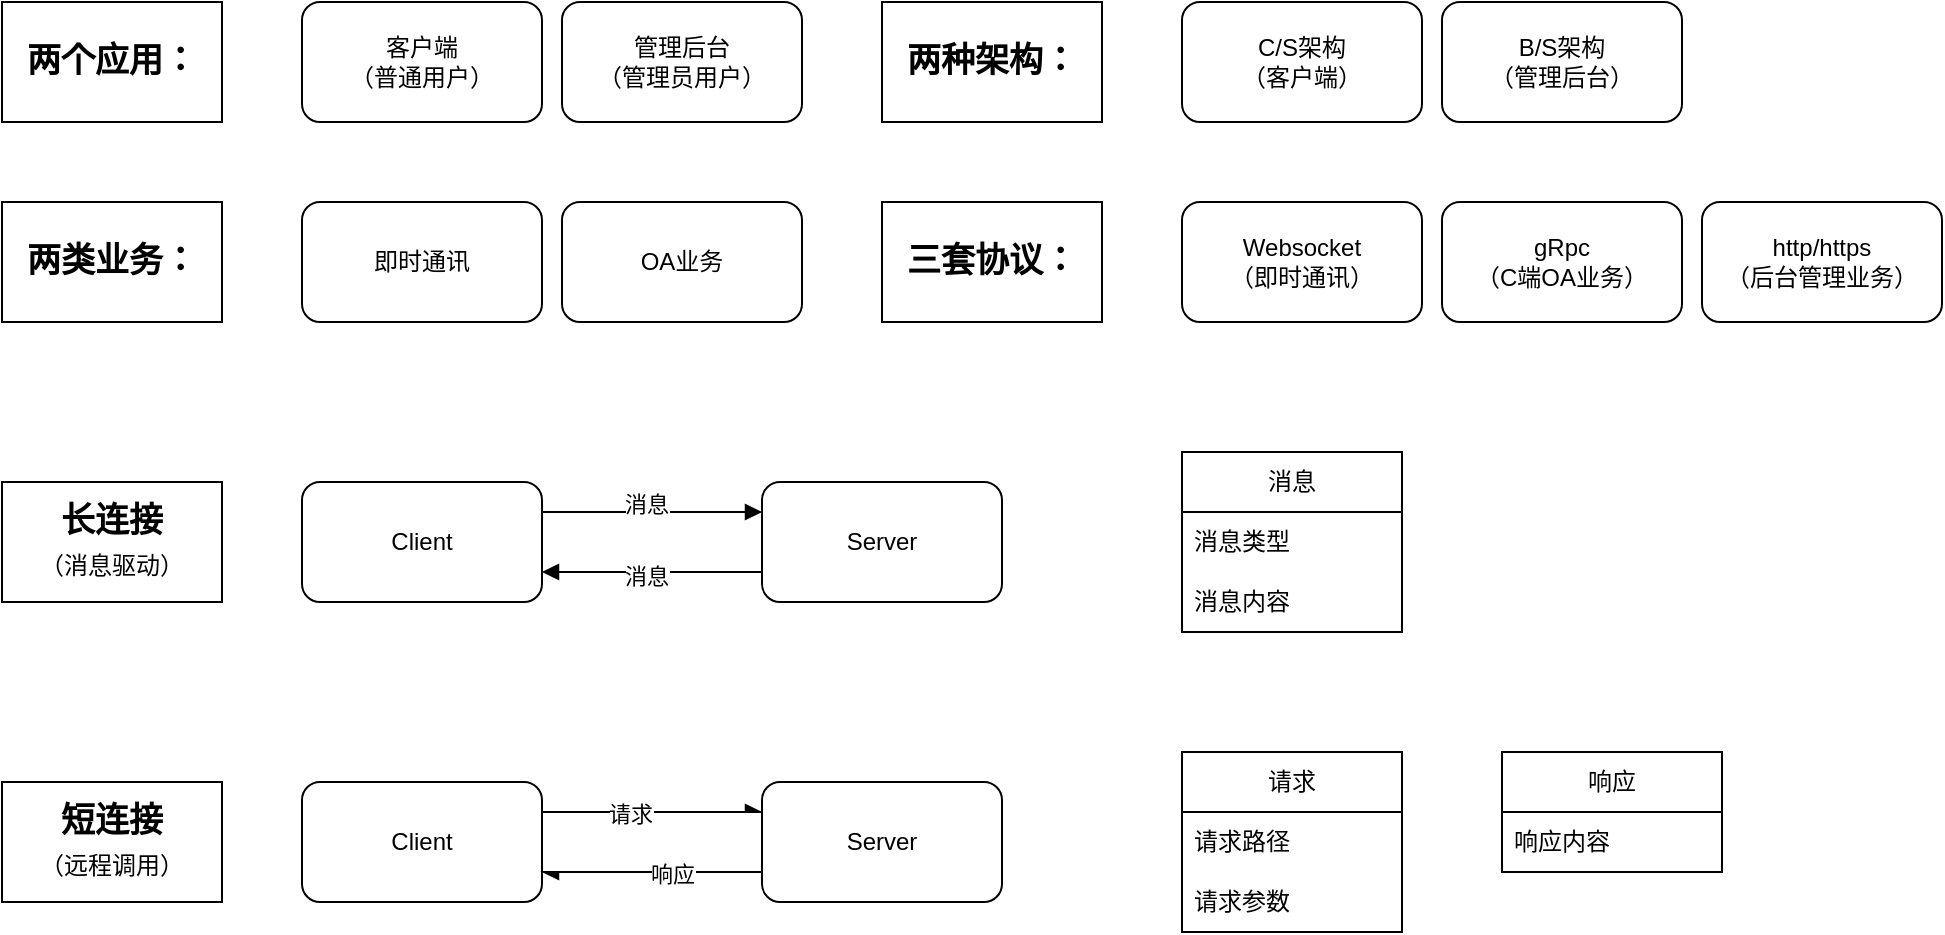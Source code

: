 <mxfile version="21.3.2" type="github" pages="4">
  <diagram name="基础" id="sG3oPgEz_aeOG0XMmGw-">
    <mxGraphModel dx="1379" dy="756" grid="1" gridSize="10" guides="1" tooltips="1" connect="1" arrows="1" fold="1" page="1" pageScale="1" pageWidth="827" pageHeight="1169" math="0" shadow="0">
      <root>
        <mxCell id="0" />
        <mxCell id="1" parent="0" />
        <mxCell id="rIzHxiZNS2y8i6uPBZCZ-1" value="客户端&lt;br&gt;（普通用户）" style="rounded=1;whiteSpace=wrap;html=1;" parent="1" vertex="1">
          <mxGeometry x="150" y="40" width="120" height="60" as="geometry" />
        </mxCell>
        <mxCell id="rIzHxiZNS2y8i6uPBZCZ-2" value="管理后台&lt;br&gt;（管理员用户）" style="rounded=1;whiteSpace=wrap;html=1;" parent="1" vertex="1">
          <mxGeometry x="280" y="40" width="120" height="60" as="geometry" />
        </mxCell>
        <mxCell id="rIzHxiZNS2y8i6uPBZCZ-3" value="两个应用：" style="text;strokeColor=default;align=center;fillColor=none;html=1;verticalAlign=middle;whiteSpace=wrap;rounded=0;fontSize=17;fontStyle=1;labelBorderColor=none;" parent="1" vertex="1">
          <mxGeometry y="40" width="110" height="60" as="geometry" />
        </mxCell>
        <mxCell id="rIzHxiZNS2y8i6uPBZCZ-4" value="两类业务：" style="text;strokeColor=default;align=center;fillColor=none;html=1;verticalAlign=middle;whiteSpace=wrap;rounded=0;fontSize=17;fontStyle=1;labelBorderColor=none;" parent="1" vertex="1">
          <mxGeometry y="140" width="110" height="60" as="geometry" />
        </mxCell>
        <mxCell id="rIzHxiZNS2y8i6uPBZCZ-5" value="即时通讯" style="rounded=1;whiteSpace=wrap;html=1;" parent="1" vertex="1">
          <mxGeometry x="150" y="140" width="120" height="60" as="geometry" />
        </mxCell>
        <mxCell id="rIzHxiZNS2y8i6uPBZCZ-6" value="OA业务" style="rounded=1;whiteSpace=wrap;html=1;" parent="1" vertex="1">
          <mxGeometry x="280" y="140" width="120" height="60" as="geometry" />
        </mxCell>
        <mxCell id="rIzHxiZNS2y8i6uPBZCZ-7" value="两种架构：" style="text;strokeColor=default;align=center;fillColor=none;html=1;verticalAlign=middle;whiteSpace=wrap;rounded=0;fontSize=17;fontStyle=1;labelBorderColor=none;" parent="1" vertex="1">
          <mxGeometry x="440" y="40" width="110" height="60" as="geometry" />
        </mxCell>
        <mxCell id="rIzHxiZNS2y8i6uPBZCZ-8" value="C/S架构&lt;br&gt;（客户端）" style="rounded=1;whiteSpace=wrap;html=1;" parent="1" vertex="1">
          <mxGeometry x="590" y="40" width="120" height="60" as="geometry" />
        </mxCell>
        <mxCell id="rIzHxiZNS2y8i6uPBZCZ-9" value="B/S架构&lt;br&gt;（管理后台）" style="rounded=1;whiteSpace=wrap;html=1;" parent="1" vertex="1">
          <mxGeometry x="720" y="40" width="120" height="60" as="geometry" />
        </mxCell>
        <mxCell id="rIzHxiZNS2y8i6uPBZCZ-10" value="三套协议：" style="text;strokeColor=default;align=center;fillColor=none;html=1;verticalAlign=middle;whiteSpace=wrap;rounded=0;fontSize=17;fontStyle=1;labelBorderColor=none;" parent="1" vertex="1">
          <mxGeometry x="440" y="140" width="110" height="60" as="geometry" />
        </mxCell>
        <mxCell id="rIzHxiZNS2y8i6uPBZCZ-11" value="Websocket&lt;br&gt;（即时通讯）" style="rounded=1;whiteSpace=wrap;html=1;" parent="1" vertex="1">
          <mxGeometry x="590" y="140" width="120" height="60" as="geometry" />
        </mxCell>
        <mxCell id="rIzHxiZNS2y8i6uPBZCZ-12" value="gRpc&lt;br&gt;（C端OA业务）" style="rounded=1;whiteSpace=wrap;html=1;" parent="1" vertex="1">
          <mxGeometry x="720" y="140" width="120" height="60" as="geometry" />
        </mxCell>
        <mxCell id="rIzHxiZNS2y8i6uPBZCZ-13" value="http/https&lt;br&gt;（后台管理业务）" style="rounded=1;whiteSpace=wrap;html=1;" parent="1" vertex="1">
          <mxGeometry x="850" y="140" width="120" height="60" as="geometry" />
        </mxCell>
        <mxCell id="rIzHxiZNS2y8i6uPBZCZ-14" value="长连接&lt;br&gt;&lt;font style=&quot;font-size: 12px; font-weight: normal;&quot;&gt;（消息驱动）&lt;/font&gt;" style="text;strokeColor=default;align=center;fillColor=none;html=1;verticalAlign=middle;whiteSpace=wrap;rounded=0;fontSize=17;fontStyle=1;labelBorderColor=none;" parent="1" vertex="1">
          <mxGeometry y="280" width="110" height="60" as="geometry" />
        </mxCell>
        <mxCell id="rIzHxiZNS2y8i6uPBZCZ-15" value="Client" style="rounded=1;whiteSpace=wrap;html=1;" parent="1" vertex="1">
          <mxGeometry x="150" y="280" width="120" height="60" as="geometry" />
        </mxCell>
        <mxCell id="rIzHxiZNS2y8i6uPBZCZ-16" value="Server" style="rounded=1;whiteSpace=wrap;html=1;" parent="1" vertex="1">
          <mxGeometry x="380" y="280" width="120" height="60" as="geometry" />
        </mxCell>
        <mxCell id="rIzHxiZNS2y8i6uPBZCZ-17" value="" style="endArrow=block;html=1;rounded=0;exitX=1;exitY=0.25;exitDx=0;exitDy=0;entryX=0;entryY=0.25;entryDx=0;entryDy=0;endFill=1;" parent="1" source="rIzHxiZNS2y8i6uPBZCZ-15" target="rIzHxiZNS2y8i6uPBZCZ-16" edge="1">
          <mxGeometry width="50" height="50" relative="1" as="geometry">
            <mxPoint x="270" y="300" as="sourcePoint" />
            <mxPoint x="320" y="250" as="targetPoint" />
          </mxGeometry>
        </mxCell>
        <mxCell id="rIzHxiZNS2y8i6uPBZCZ-18" value="消息" style="edgeLabel;html=1;align=center;verticalAlign=middle;resizable=0;points=[];" parent="rIzHxiZNS2y8i6uPBZCZ-17" vertex="1" connectable="0">
          <mxGeometry x="-0.067" y="4" relative="1" as="geometry">
            <mxPoint as="offset" />
          </mxGeometry>
        </mxCell>
        <mxCell id="rIzHxiZNS2y8i6uPBZCZ-19" value="" style="endArrow=block;html=1;rounded=0;exitX=0;exitY=0.75;exitDx=0;exitDy=0;entryX=1;entryY=0.75;entryDx=0;entryDy=0;endFill=1;" parent="1" source="rIzHxiZNS2y8i6uPBZCZ-16" target="rIzHxiZNS2y8i6uPBZCZ-15" edge="1">
          <mxGeometry width="50" height="50" relative="1" as="geometry">
            <mxPoint x="420" y="410" as="sourcePoint" />
            <mxPoint x="470" y="360" as="targetPoint" />
          </mxGeometry>
        </mxCell>
        <mxCell id="rIzHxiZNS2y8i6uPBZCZ-20" value="消息" style="edgeLabel;html=1;align=center;verticalAlign=middle;resizable=0;points=[];" parent="rIzHxiZNS2y8i6uPBZCZ-19" vertex="1" connectable="0">
          <mxGeometry x="0.067" y="2" relative="1" as="geometry">
            <mxPoint as="offset" />
          </mxGeometry>
        </mxCell>
        <mxCell id="rIzHxiZNS2y8i6uPBZCZ-21" value="短连接&lt;br&gt;&lt;font style=&quot;font-size: 12px; font-weight: normal;&quot;&gt;（远程调用）&lt;/font&gt;" style="text;strokeColor=default;align=center;fillColor=none;html=1;verticalAlign=middle;whiteSpace=wrap;rounded=0;fontSize=17;fontStyle=1;labelBorderColor=none;" parent="1" vertex="1">
          <mxGeometry y="430" width="110" height="60" as="geometry" />
        </mxCell>
        <mxCell id="rIzHxiZNS2y8i6uPBZCZ-38" style="edgeStyle=orthogonalEdgeStyle;rounded=0;orthogonalLoop=1;jettySize=auto;html=1;exitX=1;exitY=0.25;exitDx=0;exitDy=0;entryX=0;entryY=0.25;entryDx=0;entryDy=0;endArrow=async;endFill=1;" parent="1" source="rIzHxiZNS2y8i6uPBZCZ-23" target="rIzHxiZNS2y8i6uPBZCZ-24" edge="1">
          <mxGeometry relative="1" as="geometry" />
        </mxCell>
        <mxCell id="rIzHxiZNS2y8i6uPBZCZ-39" value="请求" style="edgeLabel;html=1;align=center;verticalAlign=middle;resizable=0;points=[];" parent="rIzHxiZNS2y8i6uPBZCZ-38" vertex="1" connectable="0">
          <mxGeometry x="-0.2" y="-1" relative="1" as="geometry">
            <mxPoint as="offset" />
          </mxGeometry>
        </mxCell>
        <mxCell id="rIzHxiZNS2y8i6uPBZCZ-23" value="Client" style="rounded=1;whiteSpace=wrap;html=1;" parent="1" vertex="1">
          <mxGeometry x="150" y="430" width="120" height="60" as="geometry" />
        </mxCell>
        <mxCell id="rIzHxiZNS2y8i6uPBZCZ-24" value="Server" style="rounded=1;whiteSpace=wrap;html=1;" parent="1" vertex="1">
          <mxGeometry x="380" y="430" width="120" height="60" as="geometry" />
        </mxCell>
        <mxCell id="rIzHxiZNS2y8i6uPBZCZ-34" value="" style="endArrow=async;html=1;rounded=0;exitX=0;exitY=0.75;exitDx=0;exitDy=0;endFill=1;entryX=1;entryY=0.75;entryDx=0;entryDy=0;" parent="1" source="rIzHxiZNS2y8i6uPBZCZ-24" target="rIzHxiZNS2y8i6uPBZCZ-23" edge="1">
          <mxGeometry width="50" height="50" relative="1" as="geometry">
            <mxPoint x="382.04" y="467" as="sourcePoint" />
            <mxPoint x="270" y="467" as="targetPoint" />
          </mxGeometry>
        </mxCell>
        <mxCell id="rIzHxiZNS2y8i6uPBZCZ-40" value="响应" style="edgeLabel;html=1;align=center;verticalAlign=middle;resizable=0;points=[];" parent="rIzHxiZNS2y8i6uPBZCZ-34" vertex="1" connectable="0">
          <mxGeometry x="-0.182" y="1" relative="1" as="geometry">
            <mxPoint as="offset" />
          </mxGeometry>
        </mxCell>
        <mxCell id="rIzHxiZNS2y8i6uPBZCZ-45" value="消息" style="swimlane;fontStyle=0;childLayout=stackLayout;horizontal=1;startSize=30;horizontalStack=0;resizeParent=1;resizeParentMax=0;resizeLast=0;collapsible=1;marginBottom=0;whiteSpace=wrap;html=1;" parent="1" vertex="1">
          <mxGeometry x="590" y="265" width="110" height="90" as="geometry" />
        </mxCell>
        <mxCell id="rIzHxiZNS2y8i6uPBZCZ-47" value="消息类型" style="text;strokeColor=none;fillColor=none;align=left;verticalAlign=middle;spacingLeft=4;spacingRight=4;overflow=hidden;points=[[0,0.5],[1,0.5]];portConstraint=eastwest;rotatable=0;whiteSpace=wrap;html=1;" parent="rIzHxiZNS2y8i6uPBZCZ-45" vertex="1">
          <mxGeometry y="30" width="110" height="30" as="geometry" />
        </mxCell>
        <mxCell id="rIzHxiZNS2y8i6uPBZCZ-48" value="消息内容" style="text;strokeColor=none;fillColor=none;align=left;verticalAlign=middle;spacingLeft=4;spacingRight=4;overflow=hidden;points=[[0,0.5],[1,0.5]];portConstraint=eastwest;rotatable=0;whiteSpace=wrap;html=1;" parent="rIzHxiZNS2y8i6uPBZCZ-45" vertex="1">
          <mxGeometry y="60" width="110" height="30" as="geometry" />
        </mxCell>
        <mxCell id="rIzHxiZNS2y8i6uPBZCZ-53" value="请求" style="swimlane;fontStyle=0;childLayout=stackLayout;horizontal=1;startSize=30;horizontalStack=0;resizeParent=1;resizeParentMax=0;resizeLast=0;collapsible=1;marginBottom=0;whiteSpace=wrap;html=1;" parent="1" vertex="1">
          <mxGeometry x="590" y="415" width="110" height="90" as="geometry" />
        </mxCell>
        <mxCell id="rIzHxiZNS2y8i6uPBZCZ-54" value="请求路径" style="text;strokeColor=none;fillColor=none;align=left;verticalAlign=middle;spacingLeft=4;spacingRight=4;overflow=hidden;points=[[0,0.5],[1,0.5]];portConstraint=eastwest;rotatable=0;whiteSpace=wrap;html=1;" parent="rIzHxiZNS2y8i6uPBZCZ-53" vertex="1">
          <mxGeometry y="30" width="110" height="30" as="geometry" />
        </mxCell>
        <mxCell id="rIzHxiZNS2y8i6uPBZCZ-55" value="请求参数" style="text;strokeColor=none;fillColor=none;align=left;verticalAlign=middle;spacingLeft=4;spacingRight=4;overflow=hidden;points=[[0,0.5],[1,0.5]];portConstraint=eastwest;rotatable=0;whiteSpace=wrap;html=1;" parent="rIzHxiZNS2y8i6uPBZCZ-53" vertex="1">
          <mxGeometry y="60" width="110" height="30" as="geometry" />
        </mxCell>
        <mxCell id="rIzHxiZNS2y8i6uPBZCZ-57" value="响应" style="swimlane;fontStyle=0;childLayout=stackLayout;horizontal=1;startSize=30;horizontalStack=0;resizeParent=1;resizeParentMax=0;resizeLast=0;collapsible=1;marginBottom=0;whiteSpace=wrap;html=1;" parent="1" vertex="1">
          <mxGeometry x="750" y="415" width="110" height="60" as="geometry" />
        </mxCell>
        <mxCell id="rIzHxiZNS2y8i6uPBZCZ-58" value="响应内容" style="text;strokeColor=none;fillColor=none;align=left;verticalAlign=middle;spacingLeft=4;spacingRight=4;overflow=hidden;points=[[0,0.5],[1,0.5]];portConstraint=eastwest;rotatable=0;whiteSpace=wrap;html=1;" parent="rIzHxiZNS2y8i6uPBZCZ-57" vertex="1">
          <mxGeometry y="30" width="110" height="30" as="geometry" />
        </mxCell>
      </root>
    </mxGraphModel>
  </diagram>
  <diagram id="tN4jnSYM_h4HnrClo1Nv" name="在长连接实现短链接效果">
    <mxGraphModel dx="1379" dy="756" grid="1" gridSize="10" guides="1" tooltips="1" connect="1" arrows="1" fold="1" page="1" pageScale="1" pageWidth="827" pageHeight="1169" math="0" shadow="0">
      <root>
        <mxCell id="0" />
        <mxCell id="1" parent="0" />
        <mxCell id="YNOUVwH54cx1xNfk3MO3-1" value="长连接的优缺点：&lt;br&gt;优点：&lt;br&gt;&amp;nbsp; &amp;nbsp; 1、减少TCP握手，响应速度更快；&lt;br&gt;&amp;nbsp; &amp;nbsp; 2、减少认证次数，系统开销更小；&lt;br&gt;&amp;nbsp; &amp;nbsp; 3、服务端可以主动发送数据；&lt;br&gt;&lt;br&gt;弱势：&lt;br&gt;&amp;nbsp; &amp;nbsp; 1、在一个连接处理多个事务，只能串行化处理，效率低。" style="text;strokeColor=default;align=left;fillColor=none;html=1;verticalAlign=top;whiteSpace=wrap;rounded=0;horizontal=1;" parent="1" vertex="1">
          <mxGeometry x="50" y="50" width="400" height="150" as="geometry" />
        </mxCell>
        <mxCell id="YNOUVwH54cx1xNfk3MO3-2" value="" style="endArrow=none;html=1;rounded=0;" parent="1" edge="1">
          <mxGeometry width="50" height="50" relative="1" as="geometry">
            <mxPoint x="120" y="400" as="sourcePoint" />
            <mxPoint x="120" y="280" as="targetPoint" />
          </mxGeometry>
        </mxCell>
        <mxCell id="YNOUVwH54cx1xNfk3MO3-23" value="" style="childLayout=tableLayout;recursiveResize=0;shadow=0;fillColor=none;strokeColor=#C0C0C0;" parent="1" vertex="1">
          <mxGeometry x="50" y="270" width="60" height="140" as="geometry" />
        </mxCell>
        <mxCell id="YNOUVwH54cx1xNfk3MO3-24" value="" style="shape=tableRow;horizontal=0;startSize=0;swimlaneHead=0;swimlaneBody=0;top=0;left=0;bottom=0;right=0;dropTarget=0;collapsible=0;recursiveResize=0;expand=0;fontStyle=0;fillColor=none;" parent="YNOUVwH54cx1xNfk3MO3-23" vertex="1">
          <mxGeometry width="60" height="47" as="geometry" />
        </mxCell>
        <mxCell id="YNOUVwH54cx1xNfk3MO3-25" value="事务1" style="connectable=0;recursiveResize=0;strokeColor=none;fillColor=none;align=center;whiteSpace=wrap;html=1;" parent="YNOUVwH54cx1xNfk3MO3-24" vertex="1">
          <mxGeometry width="60" height="47" as="geometry">
            <mxRectangle width="60" height="47" as="alternateBounds" />
          </mxGeometry>
        </mxCell>
        <mxCell id="YNOUVwH54cx1xNfk3MO3-28" style="shape=tableRow;horizontal=0;startSize=0;swimlaneHead=0;swimlaneBody=0;top=0;left=0;bottom=0;right=0;dropTarget=0;collapsible=0;recursiveResize=0;expand=0;fontStyle=0;fillColor=none;" parent="YNOUVwH54cx1xNfk3MO3-23" vertex="1">
          <mxGeometry y="47" width="60" height="46" as="geometry" />
        </mxCell>
        <mxCell id="YNOUVwH54cx1xNfk3MO3-29" value="事务2" style="connectable=0;recursiveResize=0;strokeColor=none;fillColor=none;align=center;whiteSpace=wrap;html=1;" parent="YNOUVwH54cx1xNfk3MO3-28" vertex="1">
          <mxGeometry width="60" height="46" as="geometry">
            <mxRectangle width="60" height="46" as="alternateBounds" />
          </mxGeometry>
        </mxCell>
        <mxCell id="YNOUVwH54cx1xNfk3MO3-32" style="shape=tableRow;horizontal=0;startSize=0;swimlaneHead=0;swimlaneBody=0;top=0;left=0;bottom=0;right=0;dropTarget=0;collapsible=0;recursiveResize=0;expand=0;fontStyle=0;fillColor=none;" parent="YNOUVwH54cx1xNfk3MO3-23" vertex="1">
          <mxGeometry y="93" width="60" height="47" as="geometry" />
        </mxCell>
        <mxCell id="YNOUVwH54cx1xNfk3MO3-33" value="事务3" style="connectable=0;recursiveResize=0;strokeColor=none;fillColor=none;align=center;whiteSpace=wrap;html=1;" parent="YNOUVwH54cx1xNfk3MO3-32" vertex="1">
          <mxGeometry width="60" height="47" as="geometry">
            <mxRectangle width="60" height="47" as="alternateBounds" />
          </mxGeometry>
        </mxCell>
        <mxCell id="YNOUVwH54cx1xNfk3MO3-37" value="" style="endArrow=none;html=1;rounded=0;" parent="1" edge="1">
          <mxGeometry width="50" height="50" relative="1" as="geometry">
            <mxPoint x="400" y="400" as="sourcePoint" />
            <mxPoint x="400" y="280" as="targetPoint" />
          </mxGeometry>
        </mxCell>
        <mxCell id="YNOUVwH54cx1xNfk3MO3-38" value="" style="childLayout=tableLayout;recursiveResize=0;shadow=0;fillColor=none;strokeColor=#C0C0C0;" parent="1" vertex="1">
          <mxGeometry x="414" y="270" width="60" height="140" as="geometry" />
        </mxCell>
        <mxCell id="YNOUVwH54cx1xNfk3MO3-39" value="" style="shape=tableRow;horizontal=0;startSize=0;swimlaneHead=0;swimlaneBody=0;top=0;left=0;bottom=0;right=0;dropTarget=0;collapsible=0;recursiveResize=0;expand=0;fontStyle=0;fillColor=none;" parent="YNOUVwH54cx1xNfk3MO3-38" vertex="1">
          <mxGeometry width="60" height="47" as="geometry" />
        </mxCell>
        <mxCell id="YNOUVwH54cx1xNfk3MO3-40" value="事务1" style="connectable=0;recursiveResize=0;strokeColor=none;fillColor=none;align=center;whiteSpace=wrap;html=1;" parent="YNOUVwH54cx1xNfk3MO3-39" vertex="1">
          <mxGeometry width="60" height="47" as="geometry">
            <mxRectangle width="60" height="47" as="alternateBounds" />
          </mxGeometry>
        </mxCell>
        <mxCell id="YNOUVwH54cx1xNfk3MO3-41" style="shape=tableRow;horizontal=0;startSize=0;swimlaneHead=0;swimlaneBody=0;top=0;left=0;bottom=0;right=0;dropTarget=0;collapsible=0;recursiveResize=0;expand=0;fontStyle=0;fillColor=none;" parent="YNOUVwH54cx1xNfk3MO3-38" vertex="1">
          <mxGeometry y="47" width="60" height="46" as="geometry" />
        </mxCell>
        <mxCell id="YNOUVwH54cx1xNfk3MO3-42" value="事务2" style="connectable=0;recursiveResize=0;strokeColor=none;fillColor=none;align=center;whiteSpace=wrap;html=1;" parent="YNOUVwH54cx1xNfk3MO3-41" vertex="1">
          <mxGeometry width="60" height="46" as="geometry">
            <mxRectangle width="60" height="46" as="alternateBounds" />
          </mxGeometry>
        </mxCell>
        <mxCell id="YNOUVwH54cx1xNfk3MO3-43" style="shape=tableRow;horizontal=0;startSize=0;swimlaneHead=0;swimlaneBody=0;top=0;left=0;bottom=0;right=0;dropTarget=0;collapsible=0;recursiveResize=0;expand=0;fontStyle=0;fillColor=none;" parent="YNOUVwH54cx1xNfk3MO3-38" vertex="1">
          <mxGeometry y="93" width="60" height="47" as="geometry" />
        </mxCell>
        <mxCell id="YNOUVwH54cx1xNfk3MO3-44" value="事务3" style="connectable=0;recursiveResize=0;strokeColor=none;fillColor=none;align=center;whiteSpace=wrap;html=1;" parent="YNOUVwH54cx1xNfk3MO3-43" vertex="1">
          <mxGeometry width="60" height="47" as="geometry">
            <mxRectangle width="60" height="47" as="alternateBounds" />
          </mxGeometry>
        </mxCell>
        <mxCell id="YNOUVwH54cx1xNfk3MO3-45" value="" style="endArrow=none;html=1;rounded=0;" parent="1" edge="1">
          <mxGeometry width="50" height="50" relative="1" as="geometry">
            <mxPoint x="610" y="400" as="sourcePoint" />
            <mxPoint x="610" y="280" as="targetPoint" />
          </mxGeometry>
        </mxCell>
        <mxCell id="YNOUVwH54cx1xNfk3MO3-46" value="" style="childLayout=tableLayout;recursiveResize=0;shadow=0;fillColor=none;strokeColor=#C0C0C0;" parent="1" vertex="1">
          <mxGeometry x="540" y="270" width="60" height="140" as="geometry" />
        </mxCell>
        <mxCell id="YNOUVwH54cx1xNfk3MO3-47" value="" style="shape=tableRow;horizontal=0;startSize=0;swimlaneHead=0;swimlaneBody=0;top=0;left=0;bottom=0;right=0;dropTarget=0;collapsible=0;recursiveResize=0;expand=0;fontStyle=0;fillColor=none;" parent="YNOUVwH54cx1xNfk3MO3-46" vertex="1">
          <mxGeometry width="60" height="47" as="geometry" />
        </mxCell>
        <mxCell id="YNOUVwH54cx1xNfk3MO3-48" value="事务1" style="connectable=0;recursiveResize=0;strokeColor=none;fillColor=none;align=center;whiteSpace=wrap;html=1;" parent="YNOUVwH54cx1xNfk3MO3-47" vertex="1">
          <mxGeometry width="60" height="47" as="geometry">
            <mxRectangle width="60" height="47" as="alternateBounds" />
          </mxGeometry>
        </mxCell>
        <mxCell id="YNOUVwH54cx1xNfk3MO3-49" style="shape=tableRow;horizontal=0;startSize=0;swimlaneHead=0;swimlaneBody=0;top=0;left=0;bottom=0;right=0;dropTarget=0;collapsible=0;recursiveResize=0;expand=0;fontStyle=0;fillColor=none;" parent="YNOUVwH54cx1xNfk3MO3-46" vertex="1">
          <mxGeometry y="47" width="60" height="46" as="geometry" />
        </mxCell>
        <mxCell id="YNOUVwH54cx1xNfk3MO3-50" value="事务2" style="connectable=0;recursiveResize=0;strokeColor=none;fillColor=none;align=center;whiteSpace=wrap;html=1;" parent="YNOUVwH54cx1xNfk3MO3-49" vertex="1">
          <mxGeometry width="60" height="46" as="geometry">
            <mxRectangle width="60" height="46" as="alternateBounds" />
          </mxGeometry>
        </mxCell>
        <mxCell id="YNOUVwH54cx1xNfk3MO3-51" style="shape=tableRow;horizontal=0;startSize=0;swimlaneHead=0;swimlaneBody=0;top=0;left=0;bottom=0;right=0;dropTarget=0;collapsible=0;recursiveResize=0;expand=0;fontStyle=0;fillColor=none;" parent="YNOUVwH54cx1xNfk3MO3-46" vertex="1">
          <mxGeometry y="93" width="60" height="47" as="geometry" />
        </mxCell>
        <mxCell id="YNOUVwH54cx1xNfk3MO3-52" value="事务3" style="connectable=0;recursiveResize=0;strokeColor=none;fillColor=none;align=center;whiteSpace=wrap;html=1;" parent="YNOUVwH54cx1xNfk3MO3-51" vertex="1">
          <mxGeometry width="60" height="47" as="geometry">
            <mxRectangle width="60" height="47" as="alternateBounds" />
          </mxGeometry>
        </mxCell>
        <mxCell id="YNOUVwH54cx1xNfk3MO3-54" value="" style="endArrow=none;html=1;rounded=0;" parent="1" edge="1">
          <mxGeometry width="50" height="50" relative="1" as="geometry">
            <mxPoint x="890" y="400" as="sourcePoint" />
            <mxPoint x="890" y="280" as="targetPoint" />
          </mxGeometry>
        </mxCell>
        <mxCell id="YNOUVwH54cx1xNfk3MO3-55" value="" style="childLayout=tableLayout;recursiveResize=0;shadow=0;fillColor=none;strokeColor=#C0C0C0;" parent="1" vertex="1">
          <mxGeometry x="904" y="270" width="60" height="140" as="geometry" />
        </mxCell>
        <mxCell id="YNOUVwH54cx1xNfk3MO3-56" value="" style="shape=tableRow;horizontal=0;startSize=0;swimlaneHead=0;swimlaneBody=0;top=0;left=0;bottom=0;right=0;dropTarget=0;collapsible=0;recursiveResize=0;expand=0;fontStyle=0;fillColor=none;" parent="YNOUVwH54cx1xNfk3MO3-55" vertex="1">
          <mxGeometry width="60" height="47" as="geometry" />
        </mxCell>
        <mxCell id="YNOUVwH54cx1xNfk3MO3-57" value="事务1" style="connectable=0;recursiveResize=0;strokeColor=none;fillColor=none;align=center;whiteSpace=wrap;html=1;" parent="YNOUVwH54cx1xNfk3MO3-56" vertex="1">
          <mxGeometry width="60" height="47" as="geometry">
            <mxRectangle width="60" height="47" as="alternateBounds" />
          </mxGeometry>
        </mxCell>
        <mxCell id="YNOUVwH54cx1xNfk3MO3-58" style="shape=tableRow;horizontal=0;startSize=0;swimlaneHead=0;swimlaneBody=0;top=0;left=0;bottom=0;right=0;dropTarget=0;collapsible=0;recursiveResize=0;expand=0;fontStyle=0;fillColor=none;" parent="YNOUVwH54cx1xNfk3MO3-55" vertex="1">
          <mxGeometry y="47" width="60" height="46" as="geometry" />
        </mxCell>
        <mxCell id="YNOUVwH54cx1xNfk3MO3-59" value="事务2" style="connectable=0;recursiveResize=0;strokeColor=none;fillColor=none;align=center;whiteSpace=wrap;html=1;" parent="YNOUVwH54cx1xNfk3MO3-58" vertex="1">
          <mxGeometry width="60" height="46" as="geometry">
            <mxRectangle width="60" height="46" as="alternateBounds" />
          </mxGeometry>
        </mxCell>
        <mxCell id="YNOUVwH54cx1xNfk3MO3-60" style="shape=tableRow;horizontal=0;startSize=0;swimlaneHead=0;swimlaneBody=0;top=0;left=0;bottom=0;right=0;dropTarget=0;collapsible=0;recursiveResize=0;expand=0;fontStyle=0;fillColor=none;" parent="YNOUVwH54cx1xNfk3MO3-55" vertex="1">
          <mxGeometry y="93" width="60" height="47" as="geometry" />
        </mxCell>
        <mxCell id="YNOUVwH54cx1xNfk3MO3-61" value="事务3" style="connectable=0;recursiveResize=0;strokeColor=none;fillColor=none;align=center;whiteSpace=wrap;html=1;" parent="YNOUVwH54cx1xNfk3MO3-60" vertex="1">
          <mxGeometry width="60" height="47" as="geometry">
            <mxRectangle width="60" height="47" as="alternateBounds" />
          </mxGeometry>
        </mxCell>
        <mxCell id="YNOUVwH54cx1xNfk3MO3-62" value="" style="endArrow=classic;startArrow=classic;html=1;rounded=0;" parent="1" edge="1">
          <mxGeometry width="50" height="50" relative="1" as="geometry">
            <mxPoint x="120" y="350" as="sourcePoint" />
            <mxPoint x="400" y="350" as="targetPoint" />
          </mxGeometry>
        </mxCell>
        <mxCell id="YNOUVwH54cx1xNfk3MO3-63" value="" style="endArrow=classic;startArrow=classic;html=1;rounded=0;" parent="1" edge="1">
          <mxGeometry width="50" height="50" relative="1" as="geometry">
            <mxPoint x="610" y="294" as="sourcePoint" />
            <mxPoint x="890" y="294" as="targetPoint" />
          </mxGeometry>
        </mxCell>
        <mxCell id="YNOUVwH54cx1xNfk3MO3-64" value="" style="endArrow=classic;startArrow=classic;html=1;rounded=0;" parent="1" edge="1">
          <mxGeometry width="50" height="50" relative="1" as="geometry">
            <mxPoint x="610" y="340" as="sourcePoint" />
            <mxPoint x="890" y="340" as="targetPoint" />
          </mxGeometry>
        </mxCell>
        <mxCell id="YNOUVwH54cx1xNfk3MO3-65" value="" style="endArrow=classic;startArrow=classic;html=1;rounded=0;" parent="1" edge="1">
          <mxGeometry width="50" height="50" relative="1" as="geometry">
            <mxPoint x="610" y="387" as="sourcePoint" />
            <mxPoint x="890" y="387" as="targetPoint" />
          </mxGeometry>
        </mxCell>
        <mxCell id="YNOUVwH54cx1xNfk3MO3-67" value="长连接" style="text;strokeColor=none;align=center;fillColor=none;html=1;verticalAlign=middle;whiteSpace=wrap;rounded=0;" parent="1" vertex="1">
          <mxGeometry x="230" y="360" width="60" height="30" as="geometry" />
        </mxCell>
        <mxCell id="YNOUVwH54cx1xNfk3MO3-68" value="短连接" style="text;strokeColor=none;align=center;fillColor=none;html=1;verticalAlign=middle;whiteSpace=wrap;rounded=0;" parent="1" vertex="1">
          <mxGeometry x="720" y="310" width="60" height="30" as="geometry" />
        </mxCell>
        <mxCell id="YNOUVwH54cx1xNfk3MO3-69" value="1、事务1，请求持有连接句柄；&lt;br&gt;2、事务1，发送数据；&lt;br&gt;3、事务1，等待服务器返回数据；&lt;br&gt;4、事务1，读取服务器返回数据；&lt;br&gt;5、事务1，释放连接句柄；&lt;br&gt;6、事务2、3依次重复上述5个过程。" style="text;strokeColor=none;align=left;fillColor=none;html=1;verticalAlign=top;whiteSpace=wrap;rounded=0;" parent="1" vertex="1">
          <mxGeometry x="50" y="440" width="230" height="110" as="geometry" />
        </mxCell>
        <mxCell id="YNOUVwH54cx1xNfk3MO3-70" value="1、事务1，与服务建立连接；&lt;br&gt;2、事务1，发送数据；&lt;br&gt;3、事务1，等待服务器返回数据；&lt;br&gt;4、事务1，读取服务器返回数据；&lt;br&gt;5、事务1，关闭连接；&lt;br&gt;6、事务2、3同时进行上述5个过程。" style="text;strokeColor=none;align=left;fillColor=none;html=1;verticalAlign=top;whiteSpace=wrap;rounded=0;" parent="1" vertex="1">
          <mxGeometry x="540" y="440" width="230" height="110" as="geometry" />
        </mxCell>
        <mxCell id="YNOUVwH54cx1xNfk3MO3-71" value="" style="endArrow=none;dashed=1;html=1;strokeWidth=2;rounded=0;" parent="1" edge="1">
          <mxGeometry width="50" height="50" relative="1" as="geometry">
            <mxPoint x="40" y="600" as="sourcePoint" />
            <mxPoint x="1080" y="600" as="targetPoint" />
          </mxGeometry>
        </mxCell>
        <mxCell id="606gRrxaHFuBOkPBTx_n-1" value="请求" style="swimlane;fontStyle=0;childLayout=stackLayout;horizontal=1;startSize=30;horizontalStack=0;resizeParent=1;resizeParentMax=0;resizeLast=0;collapsible=1;marginBottom=0;whiteSpace=wrap;html=1;" parent="1" vertex="1">
          <mxGeometry x="160" y="640" width="140" height="120" as="geometry" />
        </mxCell>
        <mxCell id="606gRrxaHFuBOkPBTx_n-2" value="请求ID" style="text;strokeColor=none;fillColor=none;align=left;verticalAlign=middle;spacingLeft=4;spacingRight=4;overflow=hidden;points=[[0,0.5],[1,0.5]];portConstraint=eastwest;rotatable=0;whiteSpace=wrap;html=1;" parent="606gRrxaHFuBOkPBTx_n-1" vertex="1">
          <mxGeometry y="30" width="140" height="30" as="geometry" />
        </mxCell>
        <mxCell id="606gRrxaHFuBOkPBTx_n-3" value="请求路径" style="text;strokeColor=none;fillColor=none;align=left;verticalAlign=middle;spacingLeft=4;spacingRight=4;overflow=hidden;points=[[0,0.5],[1,0.5]];portConstraint=eastwest;rotatable=0;whiteSpace=wrap;html=1;" parent="606gRrxaHFuBOkPBTx_n-1" vertex="1">
          <mxGeometry y="60" width="140" height="30" as="geometry" />
        </mxCell>
        <mxCell id="606gRrxaHFuBOkPBTx_n-4" value="请求参数" style="text;strokeColor=none;fillColor=none;align=left;verticalAlign=middle;spacingLeft=4;spacingRight=4;overflow=hidden;points=[[0,0.5],[1,0.5]];portConstraint=eastwest;rotatable=0;whiteSpace=wrap;html=1;" parent="606gRrxaHFuBOkPBTx_n-1" vertex="1">
          <mxGeometry y="90" width="140" height="30" as="geometry" />
        </mxCell>
        <mxCell id="606gRrxaHFuBOkPBTx_n-5" value="" style="endArrow=none;html=1;rounded=0;" parent="1" edge="1">
          <mxGeometry width="50" height="50" relative="1" as="geometry">
            <mxPoint x="120" y="800" as="sourcePoint" />
            <mxPoint x="840" y="800" as="targetPoint" />
          </mxGeometry>
        </mxCell>
        <mxCell id="606gRrxaHFuBOkPBTx_n-7" value="请求n" style="whiteSpace=wrap;html=1;aspect=fixed;" parent="1" vertex="1">
          <mxGeometry x="230" y="820" width="80" height="80" as="geometry" />
        </mxCell>
        <mxCell id="606gRrxaHFuBOkPBTx_n-8" value="请求2&lt;br&gt;ID：1002" style="whiteSpace=wrap;html=1;aspect=fixed;" parent="1" vertex="1">
          <mxGeometry x="560" y="820" width="80" height="80" as="geometry" />
        </mxCell>
        <mxCell id="606gRrxaHFuBOkPBTx_n-9" value="请求3&lt;br&gt;ID：1003" style="whiteSpace=wrap;html=1;aspect=fixed;" parent="1" vertex="1">
          <mxGeometry x="430" y="820" width="80" height="80" as="geometry" />
        </mxCell>
        <mxCell id="606gRrxaHFuBOkPBTx_n-10" value="请求1&lt;br&gt;ID：1001" style="whiteSpace=wrap;html=1;aspect=fixed;" parent="1" vertex="1">
          <mxGeometry x="680" y="820" width="80" height="80" as="geometry" />
        </mxCell>
        <mxCell id="606gRrxaHFuBOkPBTx_n-11" value="......" style="text;strokeColor=none;align=center;fillColor=none;html=1;verticalAlign=middle;whiteSpace=wrap;rounded=0;fontSize=17;fontStyle=1" parent="1" vertex="1">
          <mxGeometry x="340" y="845" width="60" height="30" as="geometry" />
        </mxCell>
        <mxCell id="606gRrxaHFuBOkPBTx_n-12" value="" style="endArrow=none;html=1;rounded=0;" parent="1" edge="1">
          <mxGeometry width="50" height="50" relative="1" as="geometry">
            <mxPoint x="120" y="920" as="sourcePoint" />
            <mxPoint x="840" y="920" as="targetPoint" />
          </mxGeometry>
        </mxCell>
        <mxCell id="606gRrxaHFuBOkPBTx_n-13" value="发送队列" style="text;strokeColor=none;align=center;fillColor=none;html=1;verticalAlign=middle;whiteSpace=wrap;rounded=0;" parent="1" vertex="1">
          <mxGeometry x="120" y="845" width="60" height="30" as="geometry" />
        </mxCell>
        <mxCell id="606gRrxaHFuBOkPBTx_n-14" value="响应" style="swimlane;fontStyle=0;childLayout=stackLayout;horizontal=1;startSize=30;horizontalStack=0;resizeParent=1;resizeParentMax=0;resizeLast=0;collapsible=1;marginBottom=0;whiteSpace=wrap;html=1;" parent="1" vertex="1">
          <mxGeometry x="480" y="640" width="140" height="90" as="geometry" />
        </mxCell>
        <mxCell id="606gRrxaHFuBOkPBTx_n-15" value="请求ID" style="text;strokeColor=none;fillColor=none;align=left;verticalAlign=middle;spacingLeft=4;spacingRight=4;overflow=hidden;points=[[0,0.5],[1,0.5]];portConstraint=eastwest;rotatable=0;whiteSpace=wrap;html=1;" parent="606gRrxaHFuBOkPBTx_n-14" vertex="1">
          <mxGeometry y="30" width="140" height="30" as="geometry" />
        </mxCell>
        <mxCell id="606gRrxaHFuBOkPBTx_n-16" value="响应参数" style="text;strokeColor=none;fillColor=none;align=left;verticalAlign=middle;spacingLeft=4;spacingRight=4;overflow=hidden;points=[[0,0.5],[1,0.5]];portConstraint=eastwest;rotatable=0;whiteSpace=wrap;html=1;" parent="606gRrxaHFuBOkPBTx_n-14" vertex="1">
          <mxGeometry y="60" width="140" height="30" as="geometry" />
        </mxCell>
        <mxCell id="606gRrxaHFuBOkPBTx_n-18" value="" style="endArrow=classic;html=1;rounded=0;" parent="1" edge="1">
          <mxGeometry width="50" height="50" relative="1" as="geometry">
            <mxPoint x="800" y="860" as="sourcePoint" />
            <mxPoint x="840" y="860" as="targetPoint" />
          </mxGeometry>
        </mxCell>
        <mxCell id="qdCPJR4MWAgjKE7a7C7J-1" value="线程（协程）&lt;br&gt;&lt;br&gt;1、创建信号量s1001；&lt;br&gt;2、将请求1放到发送队列；&lt;br&gt;3、P(s1001)；&lt;font color=&quot;#007fff&quot;&gt;挂起&lt;/font&gt;&lt;br&gt;4、从接受队列取出1001号响应；&lt;br&gt;5、函数返回；" style="text;strokeColor=default;align=left;fillColor=none;html=1;verticalAlign=top;whiteSpace=wrap;rounded=0;" vertex="1" parent="1">
          <mxGeometry x="110" y="1169" width="170" height="141" as="geometry" />
        </mxCell>
        <mxCell id="qdCPJR4MWAgjKE7a7C7J-2" value="" style="endArrow=none;html=1;rounded=0;" edge="1" parent="1">
          <mxGeometry width="50" height="50" relative="1" as="geometry">
            <mxPoint x="120" y="980" as="sourcePoint" />
            <mxPoint x="840" y="980" as="targetPoint" />
          </mxGeometry>
        </mxCell>
        <mxCell id="qdCPJR4MWAgjKE7a7C7J-3" value="请求n" style="whiteSpace=wrap;html=1;aspect=fixed;" vertex="1" parent="1">
          <mxGeometry x="230" y="1000" width="80" height="80" as="geometry" />
        </mxCell>
        <mxCell id="qdCPJR4MWAgjKE7a7C7J-4" value="响应1&lt;br&gt;ID：1002" style="whiteSpace=wrap;html=1;aspect=fixed;" vertex="1" parent="1">
          <mxGeometry x="560" y="1000" width="80" height="80" as="geometry" />
        </mxCell>
        <mxCell id="qdCPJR4MWAgjKE7a7C7J-5" value="响应3&lt;br&gt;ID：1003" style="whiteSpace=wrap;html=1;aspect=fixed;" vertex="1" parent="1">
          <mxGeometry x="430" y="1000" width="80" height="80" as="geometry" />
        </mxCell>
        <mxCell id="qdCPJR4MWAgjKE7a7C7J-6" value="响应2&lt;br&gt;ID：1001" style="whiteSpace=wrap;html=1;aspect=fixed;" vertex="1" parent="1">
          <mxGeometry x="680" y="1000" width="80" height="80" as="geometry" />
        </mxCell>
        <mxCell id="qdCPJR4MWAgjKE7a7C7J-7" value="......" style="text;strokeColor=none;align=center;fillColor=none;html=1;verticalAlign=middle;whiteSpace=wrap;rounded=0;fontSize=17;fontStyle=1" vertex="1" parent="1">
          <mxGeometry x="340" y="1025" width="60" height="30" as="geometry" />
        </mxCell>
        <mxCell id="qdCPJR4MWAgjKE7a7C7J-8" value="" style="endArrow=none;html=1;rounded=0;" edge="1" parent="1">
          <mxGeometry width="50" height="50" relative="1" as="geometry">
            <mxPoint x="120" y="1100" as="sourcePoint" />
            <mxPoint x="840" y="1100" as="targetPoint" />
          </mxGeometry>
        </mxCell>
        <mxCell id="qdCPJR4MWAgjKE7a7C7J-9" value="接受队列" style="text;strokeColor=none;align=center;fillColor=none;html=1;verticalAlign=middle;whiteSpace=wrap;rounded=0;" vertex="1" parent="1">
          <mxGeometry x="120" y="1025" width="60" height="30" as="geometry" />
        </mxCell>
        <mxCell id="qdCPJR4MWAgjKE7a7C7J-10" value="" style="endArrow=classic;html=1;rounded=0;" edge="1" parent="1">
          <mxGeometry width="50" height="50" relative="1" as="geometry">
            <mxPoint x="840" y="1040" as="sourcePoint" />
            <mxPoint x="800" y="1040" as="targetPoint" />
          </mxGeometry>
        </mxCell>
        <mxCell id="qdCPJR4MWAgjKE7a7C7J-11" value="Server" style="rounded=0;whiteSpace=wrap;html=1;" vertex="1" parent="1">
          <mxGeometry x="870" y="830" width="60" height="250" as="geometry" />
        </mxCell>
        <mxCell id="qdCPJR4MWAgjKE7a7C7J-12" value="接收线程（协程）&lt;br&gt;&lt;br&gt;1、接收响应数据；&lt;br&gt;2、解码、反序列化；&lt;br&gt;3、将响应1对象放入接收队列；&lt;br&gt;4、V(s1001)；&lt;font color=&quot;#007fff&quot;&gt;唤醒&lt;/font&gt;&lt;br&gt;5、重复以上步骤；" style="text;strokeColor=default;align=left;fillColor=none;html=1;verticalAlign=top;whiteSpace=wrap;rounded=0;" vertex="1" parent="1">
          <mxGeometry x="359" y="1169" width="170" height="141" as="geometry" />
        </mxCell>
      </root>
    </mxGraphModel>
  </diagram>
  <diagram id="WY3rhDbqPXj30dy_eSMi" name="MVC">
    <mxGraphModel dx="1379" dy="756" grid="1" gridSize="10" guides="1" tooltips="1" connect="1" arrows="1" fold="1" page="1" pageScale="1" pageWidth="827" pageHeight="1169" math="0" shadow="0">
      <root>
        <mxCell id="0" />
        <mxCell id="1" parent="0" />
      </root>
    </mxGraphModel>
  </diagram>
  <diagram id="NW91b2VyGxRMOpyIGQYJ" name="OA架构图">
    <mxGraphModel dx="2206" dy="756" grid="1" gridSize="10" guides="1" tooltips="1" connect="1" arrows="1" fold="1" page="1" pageScale="1" pageWidth="827" pageHeight="1169" math="0" shadow="0">
      <root>
        <mxCell id="0" />
        <mxCell id="1" parent="0" />
        <mxCell id="cDGvFpnGjdWu9BVZbmDT-7" style="edgeStyle=orthogonalEdgeStyle;rounded=0;orthogonalLoop=1;jettySize=auto;html=1;exitX=0.5;exitY=1;exitDx=0;exitDy=0;entryX=0.5;entryY=0;entryDx=0;entryDy=0;" parent="1" source="cDGvFpnGjdWu9BVZbmDT-1" target="cDGvFpnGjdWu9BVZbmDT-4" edge="1">
          <mxGeometry relative="1" as="geometry" />
        </mxCell>
        <mxCell id="cDGvFpnGjdWu9BVZbmDT-8" style="edgeStyle=orthogonalEdgeStyle;rounded=0;orthogonalLoop=1;jettySize=auto;html=1;exitX=0.5;exitY=1;exitDx=0;exitDy=0;" parent="1" source="cDGvFpnGjdWu9BVZbmDT-1" target="cDGvFpnGjdWu9BVZbmDT-5" edge="1">
          <mxGeometry relative="1" as="geometry" />
        </mxCell>
        <mxCell id="cDGvFpnGjdWu9BVZbmDT-1" value="Client" style="rounded=1;whiteSpace=wrap;html=1;" parent="1" vertex="1">
          <mxGeometry x="120" y="220" width="120" height="60" as="geometry" />
        </mxCell>
        <mxCell id="cDGvFpnGjdWu9BVZbmDT-9" style="edgeStyle=orthogonalEdgeStyle;rounded=0;orthogonalLoop=1;jettySize=auto;html=1;exitX=0.5;exitY=1;exitDx=0;exitDy=0;" parent="1" source="cDGvFpnGjdWu9BVZbmDT-2" target="cDGvFpnGjdWu9BVZbmDT-6" edge="1">
          <mxGeometry relative="1" as="geometry" />
        </mxCell>
        <mxCell id="cDGvFpnGjdWu9BVZbmDT-2" value="Web" style="rounded=1;whiteSpace=wrap;html=1;" parent="1" vertex="1">
          <mxGeometry x="380" y="220" width="120" height="60" as="geometry" />
        </mxCell>
        <mxCell id="cDGvFpnGjdWu9BVZbmDT-3" value="" style="endArrow=none;dashed=1;html=1;rounded=0;" parent="1" edge="1">
          <mxGeometry width="50" height="50" relative="1" as="geometry">
            <mxPoint x="-40" y="290" as="sourcePoint" />
            <mxPoint x="720" y="290" as="targetPoint" />
          </mxGeometry>
        </mxCell>
        <mxCell id="cDGvFpnGjdWu9BVZbmDT-4" value="ws server" style="rounded=0;whiteSpace=wrap;html=1;" parent="1" vertex="1">
          <mxGeometry x="120" y="340" width="120" height="60" as="geometry" />
        </mxCell>
        <mxCell id="cDGvFpnGjdWu9BVZbmDT-5" value="grpc server" style="rounded=0;whiteSpace=wrap;html=1;" parent="1" vertex="1">
          <mxGeometry x="250" y="340" width="120" height="60" as="geometry" />
        </mxCell>
        <mxCell id="cDGvFpnGjdWu9BVZbmDT-6" value="http server" style="rounded=0;whiteSpace=wrap;html=1;" parent="1" vertex="1">
          <mxGeometry x="380" y="340" width="120" height="60" as="geometry" />
        </mxCell>
        <mxCell id="cDGvFpnGjdWu9BVZbmDT-10" value="" style="endArrow=none;dashed=1;html=1;rounded=0;" parent="1" edge="1">
          <mxGeometry width="50" height="50" relative="1" as="geometry">
            <mxPoint x="-40" y="440" as="sourcePoint" />
            <mxPoint x="720" y="440" as="targetPoint" />
          </mxGeometry>
        </mxCell>
        <mxCell id="PuJjHF7cxQozrRA-gUa8-3" value="gRpc" style="edgeLabel;html=1;align=center;verticalAlign=middle;resizable=0;points=[];" vertex="1" connectable="0" parent="cDGvFpnGjdWu9BVZbmDT-10">
          <mxGeometry x="-0.026" y="4" relative="1" as="geometry">
            <mxPoint as="offset" />
          </mxGeometry>
        </mxCell>
        <mxCell id="cDGvFpnGjdWu9BVZbmDT-11" value="应用层" style="text;strokeColor=none;align=left;fillColor=none;html=1;verticalAlign=middle;whiteSpace=wrap;rounded=0;" parent="1" vertex="1">
          <mxGeometry x="-40" y="220" width="80" height="60" as="geometry" />
        </mxCell>
        <mxCell id="cDGvFpnGjdWu9BVZbmDT-12" value="网关层" style="text;strokeColor=none;align=left;fillColor=none;html=1;verticalAlign=middle;whiteSpace=wrap;rounded=0;" parent="1" vertex="1">
          <mxGeometry x="-40" y="340" width="80" height="60" as="geometry" />
        </mxCell>
        <mxCell id="cDGvFpnGjdWu9BVZbmDT-16" value="User" style="rounded=0;whiteSpace=wrap;html=1;" parent="1" vertex="1">
          <mxGeometry x="120" y="500" width="80" height="50" as="geometry" />
        </mxCell>
        <mxCell id="cDGvFpnGjdWu9BVZbmDT-17" value="" style="shape=flexArrow;endArrow=classic;html=1;rounded=0;" parent="1" edge="1">
          <mxGeometry width="50" height="50" relative="1" as="geometry">
            <mxPoint x="310" y="420" as="sourcePoint" />
            <mxPoint x="310" y="470" as="targetPoint" />
          </mxGeometry>
        </mxCell>
        <mxCell id="cDGvFpnGjdWu9BVZbmDT-18" value="Org" style="rounded=0;whiteSpace=wrap;html=1;" parent="1" vertex="1">
          <mxGeometry x="220" y="500" width="80" height="50" as="geometry" />
        </mxCell>
        <mxCell id="cDGvFpnGjdWu9BVZbmDT-19" value="Meetings" style="rounded=0;whiteSpace=wrap;html=1;" parent="1" vertex="1">
          <mxGeometry x="320" y="500" width="80" height="50" as="geometry" />
        </mxCell>
        <mxCell id="cDGvFpnGjdWu9BVZbmDT-20" value="MealOrder" style="rounded=0;whiteSpace=wrap;html=1;" parent="1" vertex="1">
          <mxGeometry x="420" y="500" width="80" height="50" as="geometry" />
        </mxCell>
        <mxCell id="cDGvFpnGjdWu9BVZbmDT-21" value="Friend" style="rounded=0;whiteSpace=wrap;html=1;" parent="1" vertex="1">
          <mxGeometry x="120" y="570" width="80" height="50" as="geometry" />
        </mxCell>
        <mxCell id="cDGvFpnGjdWu9BVZbmDT-22" value="Session" style="rounded=0;whiteSpace=wrap;html=1;" parent="1" vertex="1">
          <mxGeometry x="220" y="570" width="80" height="50" as="geometry" />
        </mxCell>
        <mxCell id="cDGvFpnGjdWu9BVZbmDT-23" value="MsgRoute" style="rounded=0;whiteSpace=wrap;html=1;" parent="1" vertex="1">
          <mxGeometry x="320" y="570" width="80" height="50" as="geometry" />
        </mxCell>
        <mxCell id="cDGvFpnGjdWu9BVZbmDT-24" value="MsgStorage" style="rounded=0;whiteSpace=wrap;html=1;" parent="1" vertex="1">
          <mxGeometry x="420" y="570" width="80" height="50" as="geometry" />
        </mxCell>
        <mxCell id="cDGvFpnGjdWu9BVZbmDT-25" value="" style="endArrow=none;dashed=1;html=1;rounded=0;" parent="1" edge="1">
          <mxGeometry width="50" height="50" relative="1" as="geometry">
            <mxPoint x="-40" y="694" as="sourcePoint" />
            <mxPoint x="720" y="694" as="targetPoint" />
          </mxGeometry>
        </mxCell>
        <mxCell id="cDGvFpnGjdWu9BVZbmDT-26" value="微服务层" style="text;strokeColor=none;align=left;fillColor=none;html=1;verticalAlign=middle;whiteSpace=wrap;rounded=0;" parent="1" vertex="1">
          <mxGeometry x="-40" y="525" width="80" height="60" as="geometry" />
        </mxCell>
        <mxCell id="cDGvFpnGjdWu9BVZbmDT-27" value="MySQL" style="shape=cylinder3;whiteSpace=wrap;html=1;boundedLbl=1;backgroundOutline=1;size=15;" parent="1" vertex="1">
          <mxGeometry x="255" y="740" width="110" height="50" as="geometry" />
        </mxCell>
        <mxCell id="cDGvFpnGjdWu9BVZbmDT-28" value="数据持久层" style="text;strokeColor=none;align=left;fillColor=none;html=1;verticalAlign=middle;whiteSpace=wrap;rounded=0;" parent="1" vertex="1">
          <mxGeometry x="-40" y="735" width="80" height="60" as="geometry" />
        </mxCell>
        <mxCell id="cDGvFpnGjdWu9BVZbmDT-29" value="" style="shape=flexArrow;endArrow=classic;html=1;rounded=0;" parent="1" edge="1">
          <mxGeometry width="50" height="50" relative="1" as="geometry">
            <mxPoint x="309.5" y="680" as="sourcePoint" />
            <mxPoint x="309.5" y="730" as="targetPoint" />
          </mxGeometry>
        </mxCell>
        <mxCell id="cDGvFpnGjdWu9BVZbmDT-30" value="Redis" style="shape=cylinder3;whiteSpace=wrap;html=1;boundedLbl=1;backgroundOutline=1;size=15;" parent="1" vertex="1">
          <mxGeometry x="110" y="740" width="110" height="50" as="geometry" />
        </mxCell>
        <mxCell id="cDGvFpnGjdWu9BVZbmDT-31" value="TimeScale" style="shape=cylinder3;whiteSpace=wrap;html=1;boundedLbl=1;backgroundOutline=1;size=15;" parent="1" vertex="1">
          <mxGeometry x="405" y="740" width="110" height="50" as="geometry" />
        </mxCell>
        <mxCell id="PuJjHF7cxQozrRA-gUa8-1" value="1、只做业务透传，不定义任何业务相关接口&lt;br&gt;2、http server 完成协议转换" style="text;strokeColor=none;align=left;fillColor=none;html=1;verticalAlign=middle;whiteSpace=wrap;rounded=0;fontColor=#67AB9F;" vertex="1" parent="1">
          <mxGeometry x="580" y="330" width="140" height="60" as="geometry" />
        </mxCell>
        <mxCell id="PuJjHF7cxQozrRA-gUa8-2" value="1、定义并实现所有与之相关的业务接口；&lt;br&gt;2、数据“原进原出”；&lt;br&gt;3、不相互调用；" style="text;strokeColor=none;align=left;fillColor=none;html=1;verticalAlign=middle;whiteSpace=wrap;rounded=0;fontColor=#67AB9F;" vertex="1" parent="1">
          <mxGeometry x="580" y="500" width="140" height="120" as="geometry" />
        </mxCell>
        <mxCell id="PuJjHF7cxQozrRA-gUa8-4" value="json" style="text;html=1;align=center;verticalAlign=middle;resizable=0;points=[];autosize=1;strokeColor=none;fillColor=none;" vertex="1" parent="1">
          <mxGeometry x="430" y="289" width="50" height="30" as="geometry" />
        </mxCell>
        <mxCell id="PuJjHF7cxQozrRA-gUa8-6" value="Proto3" style="text;html=1;align=center;verticalAlign=middle;resizable=0;points=[];autosize=1;strokeColor=none;fillColor=none;" vertex="1" parent="1">
          <mxGeometry x="191" y="289" width="60" height="30" as="geometry" />
        </mxCell>
      </root>
    </mxGraphModel>
  </diagram>
</mxfile>
